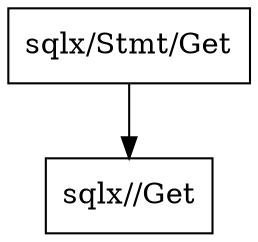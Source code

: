 digraph gph {
"sqlx/Stmt/Get" [label="sqlx/Stmt/Get", shape="box"];
"sqlx//Get" [label="sqlx//Get", shape="box"];"sqlx/Stmt/Get"->"sqlx//Get";
}